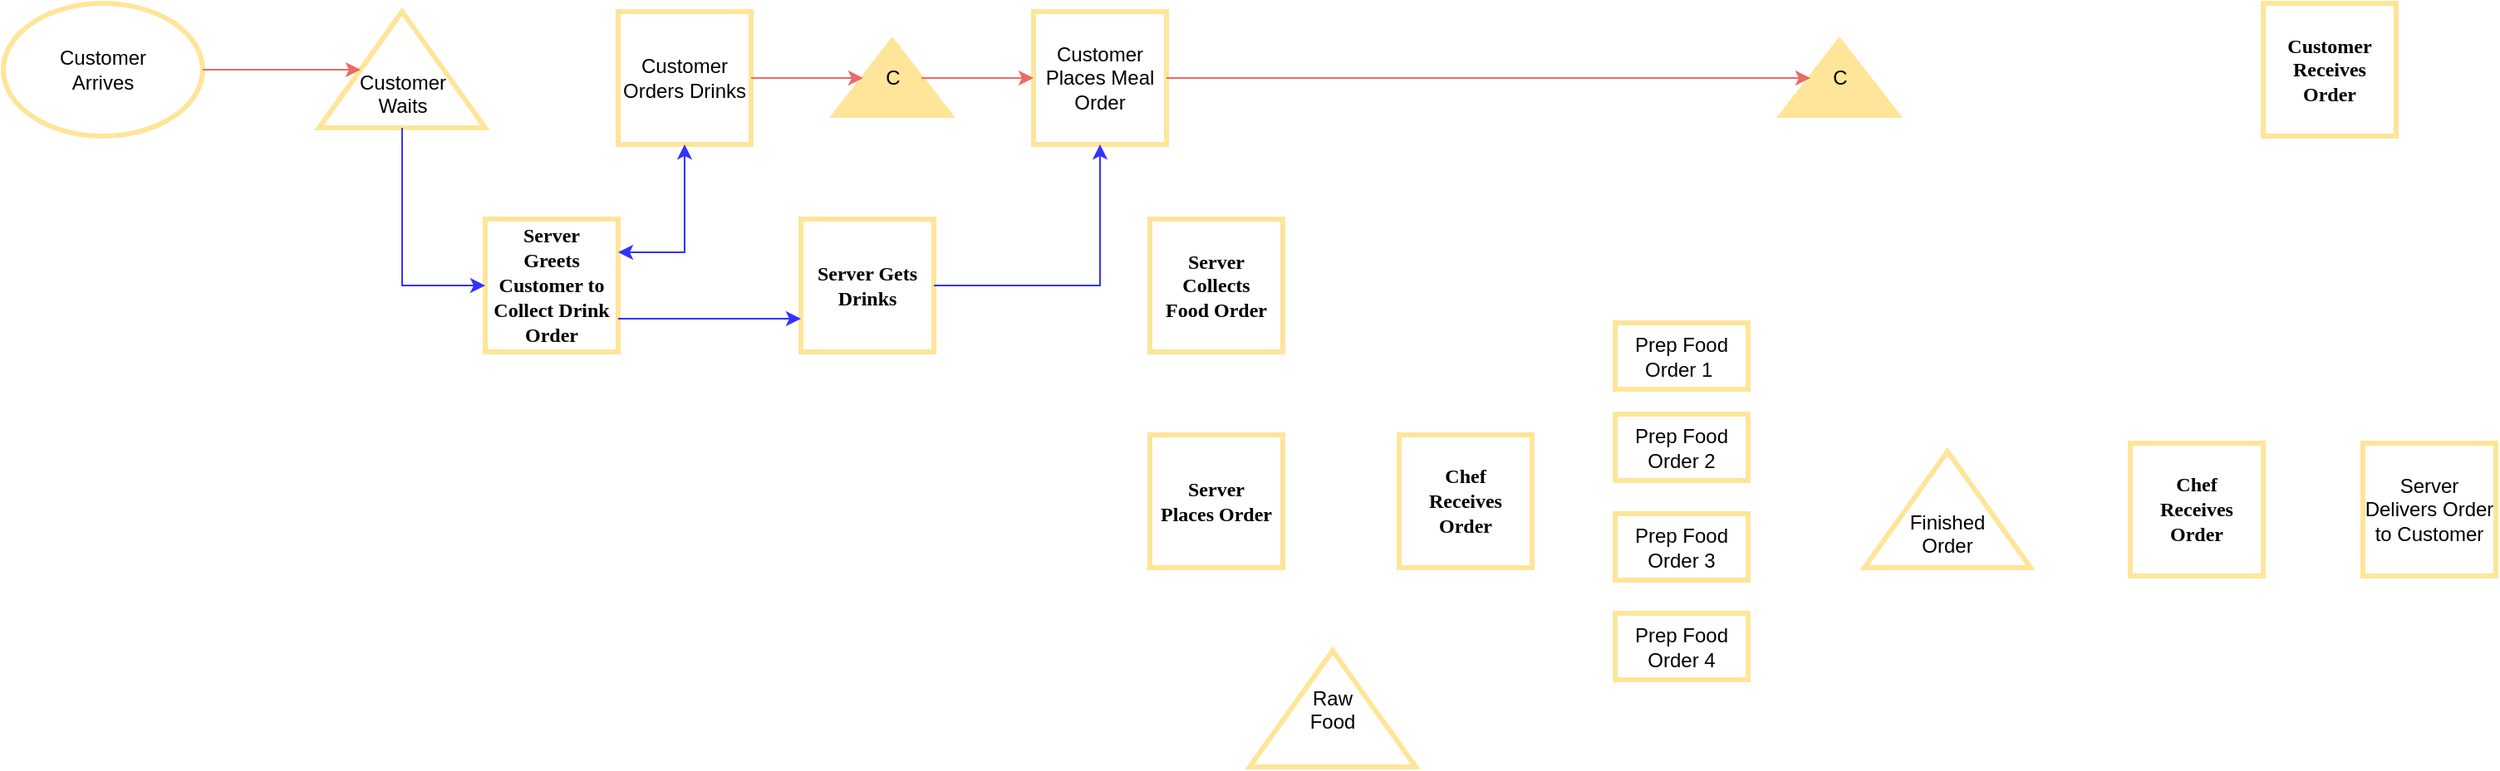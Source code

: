 <mxfile version="16.2.6" type="github">
  <diagram id="yO2HKSFom-pBJyG8K0Lk" name="Oliver&#39;s Diner">
    <mxGraphModel dx="1597" dy="842" grid="1" gridSize="10" guides="1" tooltips="1" connect="1" arrows="1" fold="1" page="1" pageScale="1" pageWidth="1100" pageHeight="850" math="0" shadow="0">
      <root>
        <mxCell id="0" />
        <mxCell id="1" parent="0" />
        <mxCell id="V8brmzeKyugt_rMQ_-Xu-11" value="Customer&lt;br&gt;Arrives" style="ellipse;whiteSpace=wrap;html=1;strokeColor=#FFE599;strokeWidth=3;" vertex="1" parent="1">
          <mxGeometry x="50" y="180" width="120" height="80" as="geometry" />
        </mxCell>
        <mxCell id="V8brmzeKyugt_rMQ_-Xu-19" value="&lt;br&gt;&lt;br&gt;Customer&lt;br&gt;Waits" style="verticalLabelPosition=middle;verticalAlign=middle;html=1;shape=mxgraph.basic.acute_triangle;dx=0.5;strokeWidth=3;strokeColor=#FFE599;labelPosition=center;align=center;" vertex="1" parent="1">
          <mxGeometry x="240" y="185" width="100" height="70" as="geometry" />
        </mxCell>
        <mxCell id="V8brmzeKyugt_rMQ_-Xu-20" value="&lt;p style=&quot;line-height: normal ; margin: 0pt 0in ; text-indent: 0in ; direction: ltr ; unicode-bidi: embed ; vertical-align: baseline ; word-break: normal&quot;&gt;&lt;span style=&quot;font-size: 9pt ; font-family: &amp;#34;calibri&amp;#34; ; font-weight: bold ; vertical-align: baseline&quot;&gt;Server&lt;br/&gt;&lt;/span&gt;&lt;span style=&quot;font-size: 9pt ; font-family: &amp;#34;calibri&amp;#34; ; font-weight: bold&quot;&gt;Greets&lt;br/&gt;Customer to Collect Drink Order&lt;/span&gt;&lt;/p&gt;" style="whiteSpace=wrap;html=1;aspect=fixed;strokeColor=#FFE599;strokeWidth=3;" vertex="1" parent="1">
          <mxGeometry x="340" y="310" width="80" height="80" as="geometry" />
        </mxCell>
        <mxCell id="V8brmzeKyugt_rMQ_-Xu-21" value="Customer&lt;br&gt;Orders Drinks" style="whiteSpace=wrap;aspect=fixed;strokeColor=#FFE599;strokeWidth=3;html=1;" vertex="1" parent="1">
          <mxGeometry x="420" y="185" width="80" height="80" as="geometry" />
        </mxCell>
        <mxCell id="V8brmzeKyugt_rMQ_-Xu-22" value="&lt;p style=&quot;line-height: normal ; margin: 0pt 0in ; text-indent: 0in ; direction: ltr ; unicode-bidi: embed ; vertical-align: baseline ; word-break: normal&quot;&gt;&lt;font face=&quot;calibri&quot;&gt;&lt;b&gt;Server Gets&lt;/b&gt;&lt;/font&gt;&lt;/p&gt;&lt;p style=&quot;line-height: normal ; margin: 0pt 0in ; text-indent: 0in ; direction: ltr ; unicode-bidi: embed ; vertical-align: baseline ; word-break: normal&quot;&gt;&lt;font face=&quot;calibri&quot;&gt;&lt;b&gt;Drinks&lt;/b&gt;&lt;/font&gt;&lt;/p&gt;" style="whiteSpace=wrap;html=1;aspect=fixed;strokeColor=#FFE599;strokeWidth=3;" vertex="1" parent="1">
          <mxGeometry x="530" y="310" width="80" height="80" as="geometry" />
        </mxCell>
        <mxCell id="V8brmzeKyugt_rMQ_-Xu-24" value="" style="endArrow=classic;html=1;rounded=0;strokeColor=#EA6B66;entryX=0;entryY=0;entryDx=25;entryDy=35;entryPerimeter=0;exitX=1;exitY=0.5;exitDx=0;exitDy=0;" edge="1" parent="1" source="V8brmzeKyugt_rMQ_-Xu-11" target="V8brmzeKyugt_rMQ_-Xu-19">
          <mxGeometry width="50" height="50" relative="1" as="geometry">
            <mxPoint x="140" y="340" as="sourcePoint" />
            <mxPoint x="190" y="290" as="targetPoint" />
          </mxGeometry>
        </mxCell>
        <mxCell id="V8brmzeKyugt_rMQ_-Xu-25" value="" style="endArrow=classic;html=1;rounded=0;strokeColor=#3333FF;entryX=0;entryY=0.5;entryDx=0;entryDy=0;edgeStyle=orthogonalEdgeStyle;exitX=0.5;exitY=1;exitDx=0;exitDy=0;exitPerimeter=0;" edge="1" parent="1" source="V8brmzeKyugt_rMQ_-Xu-19" target="V8brmzeKyugt_rMQ_-Xu-20">
          <mxGeometry width="50" height="50" relative="1" as="geometry">
            <mxPoint x="220" y="400" as="sourcePoint" />
            <mxPoint x="270" y="350" as="targetPoint" />
          </mxGeometry>
        </mxCell>
        <mxCell id="V8brmzeKyugt_rMQ_-Xu-26" value="" style="endArrow=classic;html=1;rounded=0;strokeColor=#3333FF;entryX=1;entryY=0.25;entryDx=0;entryDy=0;edgeStyle=orthogonalEdgeStyle;exitX=0.5;exitY=1;exitDx=0;exitDy=0;startArrow=classic;startFill=1;" edge="1" parent="1" source="V8brmzeKyugt_rMQ_-Xu-21" target="V8brmzeKyugt_rMQ_-Xu-20">
          <mxGeometry width="50" height="50" relative="1" as="geometry">
            <mxPoint x="300" y="265" as="sourcePoint" />
            <mxPoint x="350" y="360" as="targetPoint" />
          </mxGeometry>
        </mxCell>
        <mxCell id="V8brmzeKyugt_rMQ_-Xu-27" value="" style="endArrow=classic;html=1;rounded=0;strokeColor=#3333FF;entryX=0;entryY=0.75;entryDx=0;entryDy=0;exitX=1;exitY=0.75;exitDx=0;exitDy=0;" edge="1" parent="1" source="V8brmzeKyugt_rMQ_-Xu-20" target="V8brmzeKyugt_rMQ_-Xu-22">
          <mxGeometry width="50" height="50" relative="1" as="geometry">
            <mxPoint x="300" y="265" as="sourcePoint" />
            <mxPoint x="350" y="360" as="targetPoint" />
          </mxGeometry>
        </mxCell>
        <mxCell id="V8brmzeKyugt_rMQ_-Xu-28" value="C" style="verticalLabelPosition=middle;verticalAlign=middle;html=1;shape=mxgraph.basic.acute_triangle;dx=0.5;strokeWidth=3;strokeColor=#FFE599;labelPosition=center;align=center;fillColor=#FFE599;" vertex="1" parent="1">
          <mxGeometry x="550" y="202.5" width="70" height="45" as="geometry" />
        </mxCell>
        <mxCell id="V8brmzeKyugt_rMQ_-Xu-29" value="" style="endArrow=classic;html=1;rounded=0;strokeColor=#EA6B66;entryX=0;entryY=0;entryDx=17.5;entryDy=22.5;entryPerimeter=0;exitX=1;exitY=0.5;exitDx=0;exitDy=0;" edge="1" parent="1" source="V8brmzeKyugt_rMQ_-Xu-21" target="V8brmzeKyugt_rMQ_-Xu-28">
          <mxGeometry width="50" height="50" relative="1" as="geometry">
            <mxPoint x="180" y="230" as="sourcePoint" />
            <mxPoint x="275" y="230" as="targetPoint" />
          </mxGeometry>
        </mxCell>
        <mxCell id="V8brmzeKyugt_rMQ_-Xu-30" value="Customer&lt;br&gt;Places Meal Order" style="whiteSpace=wrap;aspect=fixed;strokeColor=#FFE599;strokeWidth=3;html=1;" vertex="1" parent="1">
          <mxGeometry x="670" y="185" width="80" height="80" as="geometry" />
        </mxCell>
        <mxCell id="V8brmzeKyugt_rMQ_-Xu-31" value="&lt;p style=&quot;margin-top: 0pt ; margin-bottom: 0pt ; margin-left: 0in ; direction: ltr ; unicode-bidi: embed ; vertical-align: baseline ; word-break: normal&quot;&gt;&lt;span style=&quot;font-size: 9pt ; font-family: &amp;#34;calibri&amp;#34; ; font-weight: bold ; vertical-align: baseline&quot;&gt;Server&lt;br/&gt;&lt;/span&gt;&lt;span style=&quot;font-size: 9pt ; font-family: &amp;#34;calibri&amp;#34; ; font-weight: bold&quot;&gt;Collects&lt;br/&gt;Food&amp;nbsp;Order&lt;/span&gt;&lt;/p&gt;" style="whiteSpace=wrap;aspect=fixed;strokeColor=#FFE599;strokeWidth=3;html=1;" vertex="1" parent="1">
          <mxGeometry x="740" y="310" width="80" height="80" as="geometry" />
        </mxCell>
        <mxCell id="V8brmzeKyugt_rMQ_-Xu-32" value="&lt;p style=&quot;line-height: normal ; margin: 0pt 0in ; text-indent: 0in ; direction: ltr ; unicode-bidi: embed ; vertical-align: baseline ; word-break: normal&quot;&gt;&lt;span style=&quot;font-size: 9pt ; font-family: &amp;#34;calibri&amp;#34; ; font-weight: bold ; vertical-align: baseline&quot;&gt;Server&lt;br/&gt;Places Order&lt;/span&gt;&lt;/p&gt;" style="whiteSpace=wrap;aspect=fixed;strokeColor=#FFE599;strokeWidth=3;html=1;" vertex="1" parent="1">
          <mxGeometry x="740" y="440" width="80" height="80" as="geometry" />
        </mxCell>
        <mxCell id="V8brmzeKyugt_rMQ_-Xu-33" value="&lt;p style=&quot;line-height: normal ; margin: 0pt 0in ; text-indent: 0in ; direction: ltr ; unicode-bidi: embed ; vertical-align: baseline ; word-break: normal&quot;&gt;&lt;span style=&quot;font-size: 9pt ; font-family: &amp;#34;calibri&amp;#34; ; font-weight: bold ; vertical-align: baseline&quot;&gt;Chef&lt;br/&gt;Receives Order&lt;/span&gt;&lt;/p&gt;" style="whiteSpace=wrap;aspect=fixed;strokeColor=#FFE599;strokeWidth=3;html=1;" vertex="1" parent="1">
          <mxGeometry x="890" y="440" width="80" height="80" as="geometry" />
        </mxCell>
        <mxCell id="V8brmzeKyugt_rMQ_-Xu-35" value="Prep Food Order 1 " style="rounded=0;whiteSpace=wrap;strokeColor=#FFE599;strokeWidth=3;fillColor=none;html=1;" vertex="1" parent="1">
          <mxGeometry x="1020" y="372.5" width="80" height="40" as="geometry" />
        </mxCell>
        <mxCell id="V8brmzeKyugt_rMQ_-Xu-36" value="Prep Food Order 2" style="rounded=0;whiteSpace=wrap;strokeColor=#FFE599;strokeWidth=3;fillColor=none;html=1;" vertex="1" parent="1">
          <mxGeometry x="1020" y="427.5" width="80" height="40" as="geometry" />
        </mxCell>
        <mxCell id="V8brmzeKyugt_rMQ_-Xu-37" value="Prep Food Order 3" style="rounded=0;whiteSpace=wrap;strokeColor=#FFE599;strokeWidth=3;fillColor=none;html=1;" vertex="1" parent="1">
          <mxGeometry x="1020" y="487.5" width="80" height="40" as="geometry" />
        </mxCell>
        <mxCell id="V8brmzeKyugt_rMQ_-Xu-38" value="Prep Food Order 4" style="rounded=0;whiteSpace=wrap;strokeColor=#FFE599;strokeWidth=3;fillColor=none;html=1;" vertex="1" parent="1">
          <mxGeometry x="1020" y="547.5" width="80" height="40" as="geometry" />
        </mxCell>
        <mxCell id="V8brmzeKyugt_rMQ_-Xu-39" value="Raw&#xa;Food" style="verticalLabelPosition=middle;verticalAlign=middle;shape=mxgraph.basic.acute_triangle;dx=0.5;strokeWidth=3;strokeColor=#FFE599;labelPosition=center;align=center;" vertex="1" parent="1">
          <mxGeometry x="800" y="570" width="100" height="70" as="geometry" />
        </mxCell>
        <mxCell id="V8brmzeKyugt_rMQ_-Xu-40" value="&#xa;&#xa;Finished&#xa;Order" style="verticalLabelPosition=middle;verticalAlign=middle;shape=mxgraph.basic.acute_triangle;dx=0.5;strokeWidth=3;strokeColor=#FFE599;labelPosition=center;align=center;" vertex="1" parent="1">
          <mxGeometry x="1170" y="450" width="100" height="70" as="geometry" />
        </mxCell>
        <mxCell id="V8brmzeKyugt_rMQ_-Xu-41" value="&lt;p style=&quot;line-height: normal ; margin: 0pt 0in ; text-indent: 0in ; direction: ltr ; unicode-bidi: embed ; vertical-align: baseline ; word-break: normal&quot;&gt;&lt;span style=&quot;font-size: 9pt ; font-family: &amp;#34;calibri&amp;#34; ; font-weight: bold ; vertical-align: baseline&quot;&gt;Chef&lt;br/&gt;Receives Order&lt;/span&gt;&lt;/p&gt;" style="whiteSpace=wrap;aspect=fixed;strokeColor=#FFE599;strokeWidth=3;html=1;" vertex="1" parent="1">
          <mxGeometry x="1330" y="445" width="80" height="80" as="geometry" />
        </mxCell>
        <mxCell id="V8brmzeKyugt_rMQ_-Xu-42" value="Server&lt;br&gt;Delivers Order to Customer" style="whiteSpace=wrap;aspect=fixed;strokeColor=#FFE599;strokeWidth=3;html=1;" vertex="1" parent="1">
          <mxGeometry x="1470" y="445" width="80" height="80" as="geometry" />
        </mxCell>
        <mxCell id="V8brmzeKyugt_rMQ_-Xu-52" value="" style="endArrow=classic;html=1;rounded=0;strokeColor=#EA6B66;entryX=0;entryY=0.5;entryDx=0;entryDy=0;exitX=0;exitY=0;exitDx=52.5;exitDy=22.5;exitPerimeter=0;" edge="1" parent="1" source="V8brmzeKyugt_rMQ_-Xu-28" target="V8brmzeKyugt_rMQ_-Xu-30">
          <mxGeometry width="50" height="50" relative="1" as="geometry">
            <mxPoint x="510" y="235" as="sourcePoint" />
            <mxPoint x="577.5" y="235" as="targetPoint" />
          </mxGeometry>
        </mxCell>
        <mxCell id="V8brmzeKyugt_rMQ_-Xu-53" value="C" style="verticalLabelPosition=middle;verticalAlign=middle;html=1;shape=mxgraph.basic.acute_triangle;dx=0.5;strokeWidth=3;strokeColor=#FFE599;labelPosition=center;align=center;fillColor=#FFE599;" vertex="1" parent="1">
          <mxGeometry x="1120" y="202.5" width="70" height="45" as="geometry" />
        </mxCell>
        <mxCell id="V8brmzeKyugt_rMQ_-Xu-54" value="" style="endArrow=classic;html=1;rounded=0;strokeColor=#EA6B66;entryX=0;entryY=0;entryDx=17.5;entryDy=22.5;exitX=1;exitY=0.5;exitDx=0;exitDy=0;entryPerimeter=0;" edge="1" parent="1" source="V8brmzeKyugt_rMQ_-Xu-30" target="V8brmzeKyugt_rMQ_-Xu-53">
          <mxGeometry width="50" height="50" relative="1" as="geometry">
            <mxPoint x="612.5" y="235" as="sourcePoint" />
            <mxPoint x="680" y="235" as="targetPoint" />
          </mxGeometry>
        </mxCell>
        <mxCell id="V8brmzeKyugt_rMQ_-Xu-55" value="&lt;p style=&quot;margin-top: 0pt ; margin-bottom: 0pt ; margin-left: 0in ; direction: ltr ; unicode-bidi: embed ; vertical-align: baseline ; word-break: normal&quot;&gt;&lt;font face=&quot;calibri&quot;&gt;&lt;b&gt;Customer&lt;/b&gt;&lt;/font&gt;&lt;/p&gt;&lt;p style=&quot;margin-top: 0pt ; margin-bottom: 0pt ; margin-left: 0in ; direction: ltr ; unicode-bidi: embed ; vertical-align: baseline ; word-break: normal&quot;&gt;&lt;font face=&quot;calibri&quot;&gt;&lt;b&gt;Receives&lt;/b&gt;&lt;/font&gt;&lt;/p&gt;&lt;p style=&quot;margin-top: 0pt ; margin-bottom: 0pt ; margin-left: 0in ; direction: ltr ; unicode-bidi: embed ; vertical-align: baseline ; word-break: normal&quot;&gt;&lt;font face=&quot;calibri&quot;&gt;&lt;b&gt;Order&lt;/b&gt;&lt;/font&gt;&lt;/p&gt;" style="whiteSpace=wrap;aspect=fixed;strokeColor=#FFE599;strokeWidth=3;html=1;" vertex="1" parent="1">
          <mxGeometry x="1410" y="180" width="80" height="80" as="geometry" />
        </mxCell>
        <mxCell id="V8brmzeKyugt_rMQ_-Xu-56" value="" style="endArrow=classic;html=1;rounded=0;strokeColor=#3333FF;entryX=0.5;entryY=1;entryDx=0;entryDy=0;edgeStyle=orthogonalEdgeStyle;exitX=1;exitY=0.5;exitDx=0;exitDy=0;" edge="1" parent="1" source="V8brmzeKyugt_rMQ_-Xu-22" target="V8brmzeKyugt_rMQ_-Xu-30">
          <mxGeometry width="50" height="50" relative="1" as="geometry">
            <mxPoint x="449.92" y="557.5" as="sourcePoint" />
            <mxPoint x="499.92" y="652.5" as="targetPoint" />
            <Array as="points">
              <mxPoint x="710" y="350" />
            </Array>
          </mxGeometry>
        </mxCell>
      </root>
    </mxGraphModel>
  </diagram>
</mxfile>
